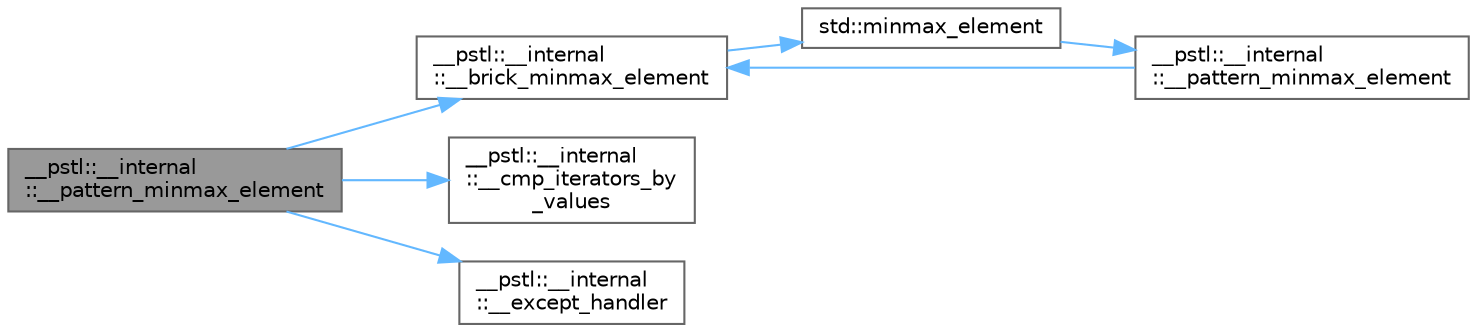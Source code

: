 digraph "__pstl::__internal::__pattern_minmax_element"
{
 // LATEX_PDF_SIZE
  bgcolor="transparent";
  edge [fontname=Helvetica,fontsize=10,labelfontname=Helvetica,labelfontsize=10];
  node [fontname=Helvetica,fontsize=10,shape=box,height=0.2,width=0.4];
  rankdir="LR";
  Node1 [id="Node000001",label="__pstl::__internal\l::__pattern_minmax_element",height=0.2,width=0.4,color="gray40", fillcolor="grey60", style="filled", fontcolor="black",tooltip=" "];
  Node1 -> Node2 [id="edge1_Node000001_Node000002",color="steelblue1",style="solid",tooltip=" "];
  Node2 [id="Node000002",label="__pstl::__internal\l::__brick_minmax_element",height=0.2,width=0.4,color="grey40", fillcolor="white", style="filled",URL="$namespace____pstl_1_1____internal.html#a813346c7a8ea9a457346d85fb9b3ec13",tooltip=" "];
  Node2 -> Node3 [id="edge2_Node000002_Node000003",color="steelblue1",style="solid",tooltip=" "];
  Node3 [id="Node000003",label="std::minmax_element",height=0.2,width=0.4,color="grey40", fillcolor="white", style="filled",URL="$namespacestd.html#a656914c176851f1d49d931e6953b90af",tooltip=" "];
  Node3 -> Node4 [id="edge3_Node000003_Node000004",color="steelblue1",style="solid",tooltip=" "];
  Node4 [id="Node000004",label="__pstl::__internal\l::__pattern_minmax_element",height=0.2,width=0.4,color="grey40", fillcolor="white", style="filled",URL="$namespace____pstl_1_1____internal.html#ac0ba54f6df57a5a9f3dfb520b1dffd37",tooltip=" "];
  Node4 -> Node2 [id="edge4_Node000004_Node000002",color="steelblue1",style="solid",tooltip=" "];
  Node1 -> Node5 [id="edge5_Node000001_Node000005",color="steelblue1",style="solid",tooltip=" "];
  Node5 [id="Node000005",label="__pstl::__internal\l::__cmp_iterators_by\l_values",height=0.2,width=0.4,color="grey40", fillcolor="white", style="filled",URL="$namespace____pstl_1_1____internal.html#ac5870aee10bdade2147062d8b74f6d2e",tooltip=" "];
  Node1 -> Node6 [id="edge6_Node000001_Node000006",color="steelblue1",style="solid",tooltip=" "];
  Node6 [id="Node000006",label="__pstl::__internal\l::__except_handler",height=0.2,width=0.4,color="grey40", fillcolor="white", style="filled",URL="$namespace____pstl_1_1____internal.html#a9e83352cee63f3312126c9e33e7ae17b",tooltip=" "];
}
